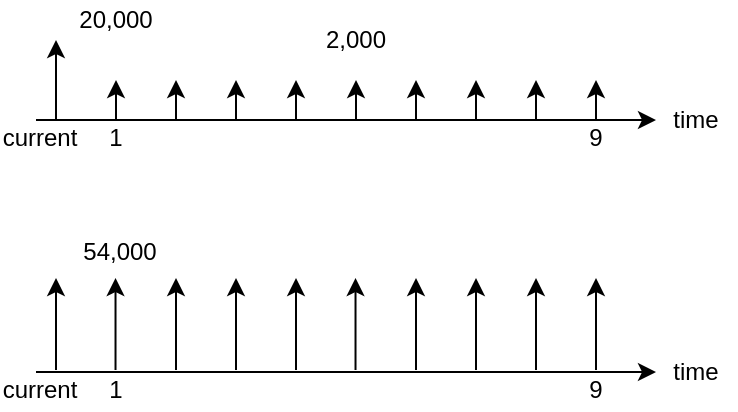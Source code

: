 <mxfile version="13.3.0" type="github">
  <diagram id="S-YloSkZGE2IO1pw8tLN" name="Page-1">
    <mxGraphModel dx="494" dy="261" grid="0" gridSize="10" guides="1" tooltips="1" connect="1" arrows="1" fold="1" page="1" pageScale="1" pageWidth="827" pageHeight="1169" math="0" shadow="0">
      <root>
        <mxCell id="0" />
        <mxCell id="1" parent="0" />
        <mxCell id="s1_Y5GCPixIF_iL36CFM-1" value="" style="endArrow=classic;html=1;" parent="1" edge="1">
          <mxGeometry width="50" height="50" relative="1" as="geometry">
            <mxPoint x="30" y="240" as="sourcePoint" />
            <mxPoint x="340" y="240" as="targetPoint" />
          </mxGeometry>
        </mxCell>
        <mxCell id="s1_Y5GCPixIF_iL36CFM-2" value="" style="endArrow=classic;html=1;" parent="1" edge="1">
          <mxGeometry width="50" height="50" relative="1" as="geometry">
            <mxPoint x="40" y="240" as="sourcePoint" />
            <mxPoint x="40" y="200" as="targetPoint" />
          </mxGeometry>
        </mxCell>
        <mxCell id="s1_Y5GCPixIF_iL36CFM-3" value="" style="endArrow=classic;html=1;" parent="1" edge="1">
          <mxGeometry width="50" height="50" relative="1" as="geometry">
            <mxPoint x="70" y="240" as="sourcePoint" />
            <mxPoint x="70" y="220" as="targetPoint" />
          </mxGeometry>
        </mxCell>
        <mxCell id="s1_Y5GCPixIF_iL36CFM-5" value="" style="endArrow=classic;html=1;" parent="1" edge="1">
          <mxGeometry width="50" height="50" relative="1" as="geometry">
            <mxPoint x="100" y="240" as="sourcePoint" />
            <mxPoint x="100" y="220" as="targetPoint" />
          </mxGeometry>
        </mxCell>
        <mxCell id="s1_Y5GCPixIF_iL36CFM-6" value="" style="endArrow=classic;html=1;" parent="1" edge="1">
          <mxGeometry width="50" height="50" relative="1" as="geometry">
            <mxPoint x="130" y="240" as="sourcePoint" />
            <mxPoint x="130" y="220" as="targetPoint" />
          </mxGeometry>
        </mxCell>
        <mxCell id="s1_Y5GCPixIF_iL36CFM-7" value="" style="endArrow=classic;html=1;" parent="1" edge="1">
          <mxGeometry width="50" height="50" relative="1" as="geometry">
            <mxPoint x="160" y="240" as="sourcePoint" />
            <mxPoint x="160" y="220" as="targetPoint" />
          </mxGeometry>
        </mxCell>
        <mxCell id="s1_Y5GCPixIF_iL36CFM-8" value="" style="endArrow=classic;html=1;" parent="1" edge="1">
          <mxGeometry width="50" height="50" relative="1" as="geometry">
            <mxPoint x="190" y="240" as="sourcePoint" />
            <mxPoint x="190" y="220" as="targetPoint" />
          </mxGeometry>
        </mxCell>
        <mxCell id="s1_Y5GCPixIF_iL36CFM-9" value="" style="endArrow=classic;html=1;" parent="1" edge="1">
          <mxGeometry width="50" height="50" relative="1" as="geometry">
            <mxPoint x="220" y="240" as="sourcePoint" />
            <mxPoint x="220" y="220" as="targetPoint" />
          </mxGeometry>
        </mxCell>
        <mxCell id="s1_Y5GCPixIF_iL36CFM-10" value="" style="endArrow=classic;html=1;" parent="1" edge="1">
          <mxGeometry width="50" height="50" relative="1" as="geometry">
            <mxPoint x="250" y="240" as="sourcePoint" />
            <mxPoint x="250" y="220" as="targetPoint" />
          </mxGeometry>
        </mxCell>
        <mxCell id="s1_Y5GCPixIF_iL36CFM-11" value="" style="endArrow=classic;html=1;" parent="1" edge="1">
          <mxGeometry width="50" height="50" relative="1" as="geometry">
            <mxPoint x="280" y="240" as="sourcePoint" />
            <mxPoint x="280" y="220" as="targetPoint" />
          </mxGeometry>
        </mxCell>
        <mxCell id="s1_Y5GCPixIF_iL36CFM-12" value="" style="endArrow=classic;html=1;" parent="1" edge="1">
          <mxGeometry width="50" height="50" relative="1" as="geometry">
            <mxPoint x="310" y="240" as="sourcePoint" />
            <mxPoint x="310" y="220" as="targetPoint" />
          </mxGeometry>
        </mxCell>
        <mxCell id="s1_Y5GCPixIF_iL36CFM-14" value="20,000" style="text;html=1;strokeColor=none;fillColor=none;align=center;verticalAlign=middle;whiteSpace=wrap;rounded=0;" parent="1" vertex="1">
          <mxGeometry x="50" y="180" width="40" height="20" as="geometry" />
        </mxCell>
        <mxCell id="s1_Y5GCPixIF_iL36CFM-15" value="2,000" style="text;html=1;strokeColor=none;fillColor=none;align=center;verticalAlign=middle;whiteSpace=wrap;rounded=0;" parent="1" vertex="1">
          <mxGeometry x="170" y="190" width="40" height="20" as="geometry" />
        </mxCell>
        <mxCell id="s1_Y5GCPixIF_iL36CFM-16" value="time" style="text;html=1;strokeColor=none;fillColor=none;align=center;verticalAlign=middle;whiteSpace=wrap;rounded=0;" parent="1" vertex="1">
          <mxGeometry x="340" y="230" width="40" height="20" as="geometry" />
        </mxCell>
        <mxCell id="s1_Y5GCPixIF_iL36CFM-17" value="current" style="text;html=1;strokeColor=none;fillColor=none;align=center;verticalAlign=middle;whiteSpace=wrap;rounded=0;" parent="1" vertex="1">
          <mxGeometry x="12" y="239" width="40" height="20" as="geometry" />
        </mxCell>
        <mxCell id="s1_Y5GCPixIF_iL36CFM-18" value="1" style="text;html=1;strokeColor=none;fillColor=none;align=center;verticalAlign=middle;whiteSpace=wrap;rounded=0;" parent="1" vertex="1">
          <mxGeometry x="50" y="239" width="40" height="20" as="geometry" />
        </mxCell>
        <mxCell id="s1_Y5GCPixIF_iL36CFM-20" value="" style="endArrow=classic;html=1;" parent="1" edge="1">
          <mxGeometry width="50" height="50" relative="1" as="geometry">
            <mxPoint x="30" y="366" as="sourcePoint" />
            <mxPoint x="340" y="366" as="targetPoint" />
          </mxGeometry>
        </mxCell>
        <mxCell id="s1_Y5GCPixIF_iL36CFM-32" value="54,000" style="text;html=1;strokeColor=none;fillColor=none;align=center;verticalAlign=middle;whiteSpace=wrap;rounded=0;" parent="1" vertex="1">
          <mxGeometry x="52" y="296" width="40" height="20" as="geometry" />
        </mxCell>
        <mxCell id="s1_Y5GCPixIF_iL36CFM-34" value="time" style="text;html=1;strokeColor=none;fillColor=none;align=center;verticalAlign=middle;whiteSpace=wrap;rounded=0;" parent="1" vertex="1">
          <mxGeometry x="340" y="356" width="40" height="20" as="geometry" />
        </mxCell>
        <mxCell id="s1_Y5GCPixIF_iL36CFM-35" value="current" style="text;html=1;strokeColor=none;fillColor=none;align=center;verticalAlign=middle;whiteSpace=wrap;rounded=0;" parent="1" vertex="1">
          <mxGeometry x="12" y="365" width="40" height="20" as="geometry" />
        </mxCell>
        <mxCell id="s1_Y5GCPixIF_iL36CFM-36" value="1" style="text;html=1;strokeColor=none;fillColor=none;align=center;verticalAlign=middle;whiteSpace=wrap;rounded=0;" parent="1" vertex="1">
          <mxGeometry x="50" y="365" width="40" height="20" as="geometry" />
        </mxCell>
        <mxCell id="s1_Y5GCPixIF_iL36CFM-39" value="" style="endArrow=classic;html=1;" parent="1" edge="1">
          <mxGeometry width="50" height="50" relative="1" as="geometry">
            <mxPoint x="310" y="365" as="sourcePoint" />
            <mxPoint x="310" y="319" as="targetPoint" />
          </mxGeometry>
        </mxCell>
        <mxCell id="s1_Y5GCPixIF_iL36CFM-40" value="" style="endArrow=classic;html=1;" parent="1" edge="1">
          <mxGeometry width="50" height="50" relative="1" as="geometry">
            <mxPoint x="280" y="365" as="sourcePoint" />
            <mxPoint x="280" y="319" as="targetPoint" />
          </mxGeometry>
        </mxCell>
        <mxCell id="s1_Y5GCPixIF_iL36CFM-41" value="" style="endArrow=classic;html=1;" parent="1" edge="1">
          <mxGeometry width="50" height="50" relative="1" as="geometry">
            <mxPoint x="250" y="365" as="sourcePoint" />
            <mxPoint x="250" y="319" as="targetPoint" />
          </mxGeometry>
        </mxCell>
        <mxCell id="s1_Y5GCPixIF_iL36CFM-42" value="" style="endArrow=classic;html=1;" parent="1" edge="1">
          <mxGeometry width="50" height="50" relative="1" as="geometry">
            <mxPoint x="220" y="365" as="sourcePoint" />
            <mxPoint x="220" y="319" as="targetPoint" />
          </mxGeometry>
        </mxCell>
        <mxCell id="s1_Y5GCPixIF_iL36CFM-43" value="" style="endArrow=classic;html=1;" parent="1" edge="1">
          <mxGeometry width="50" height="50" relative="1" as="geometry">
            <mxPoint x="189.76" y="365" as="sourcePoint" />
            <mxPoint x="189.76" y="319" as="targetPoint" />
          </mxGeometry>
        </mxCell>
        <mxCell id="s1_Y5GCPixIF_iL36CFM-44" value="" style="endArrow=classic;html=1;" parent="1" edge="1">
          <mxGeometry width="50" height="50" relative="1" as="geometry">
            <mxPoint x="160" y="365" as="sourcePoint" />
            <mxPoint x="160" y="319" as="targetPoint" />
          </mxGeometry>
        </mxCell>
        <mxCell id="s1_Y5GCPixIF_iL36CFM-45" value="" style="endArrow=classic;html=1;" parent="1" edge="1">
          <mxGeometry width="50" height="50" relative="1" as="geometry">
            <mxPoint x="130" y="365" as="sourcePoint" />
            <mxPoint x="130" y="319" as="targetPoint" />
          </mxGeometry>
        </mxCell>
        <mxCell id="s1_Y5GCPixIF_iL36CFM-46" value="" style="endArrow=classic;html=1;" parent="1" edge="1">
          <mxGeometry width="50" height="50" relative="1" as="geometry">
            <mxPoint x="100" y="365" as="sourcePoint" />
            <mxPoint x="100" y="319" as="targetPoint" />
          </mxGeometry>
        </mxCell>
        <mxCell id="s1_Y5GCPixIF_iL36CFM-47" value="" style="endArrow=classic;html=1;" parent="1" edge="1">
          <mxGeometry width="50" height="50" relative="1" as="geometry">
            <mxPoint x="69.76" y="365" as="sourcePoint" />
            <mxPoint x="69.76" y="319" as="targetPoint" />
          </mxGeometry>
        </mxCell>
        <mxCell id="s1_Y5GCPixIF_iL36CFM-48" value="" style="endArrow=classic;html=1;" parent="1" edge="1">
          <mxGeometry width="50" height="50" relative="1" as="geometry">
            <mxPoint x="40.0" y="365" as="sourcePoint" />
            <mxPoint x="40.0" y="319" as="targetPoint" />
          </mxGeometry>
        </mxCell>
        <mxCell id="s1_Y5GCPixIF_iL36CFM-49" value="9" style="text;html=1;strokeColor=none;fillColor=none;align=center;verticalAlign=middle;whiteSpace=wrap;rounded=0;" parent="1" vertex="1">
          <mxGeometry x="290" y="239" width="40" height="20" as="geometry" />
        </mxCell>
        <mxCell id="s1_Y5GCPixIF_iL36CFM-50" value="9" style="text;html=1;strokeColor=none;fillColor=none;align=center;verticalAlign=middle;whiteSpace=wrap;rounded=0;" parent="1" vertex="1">
          <mxGeometry x="290" y="365" width="40" height="20" as="geometry" />
        </mxCell>
      </root>
    </mxGraphModel>
  </diagram>
</mxfile>

